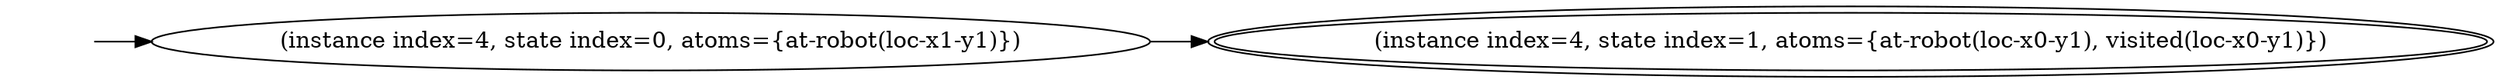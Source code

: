digraph {
rankdir="LR"
s0[label="(instance index=4, state index=0, atoms={at-robot(loc-x1-y1)})"]
s1[peripheries=2,label="(instance index=4, state index=1, atoms={at-robot(loc-x0-y1), visited(loc-x0-y1)})"]
Dangling [ label = "", style = invis ]
{ rank = same; Dangling }
Dangling -> s0
{ rank = same; s0}
{ rank = same; s1}
{
s0->s1
}
{
}
}
